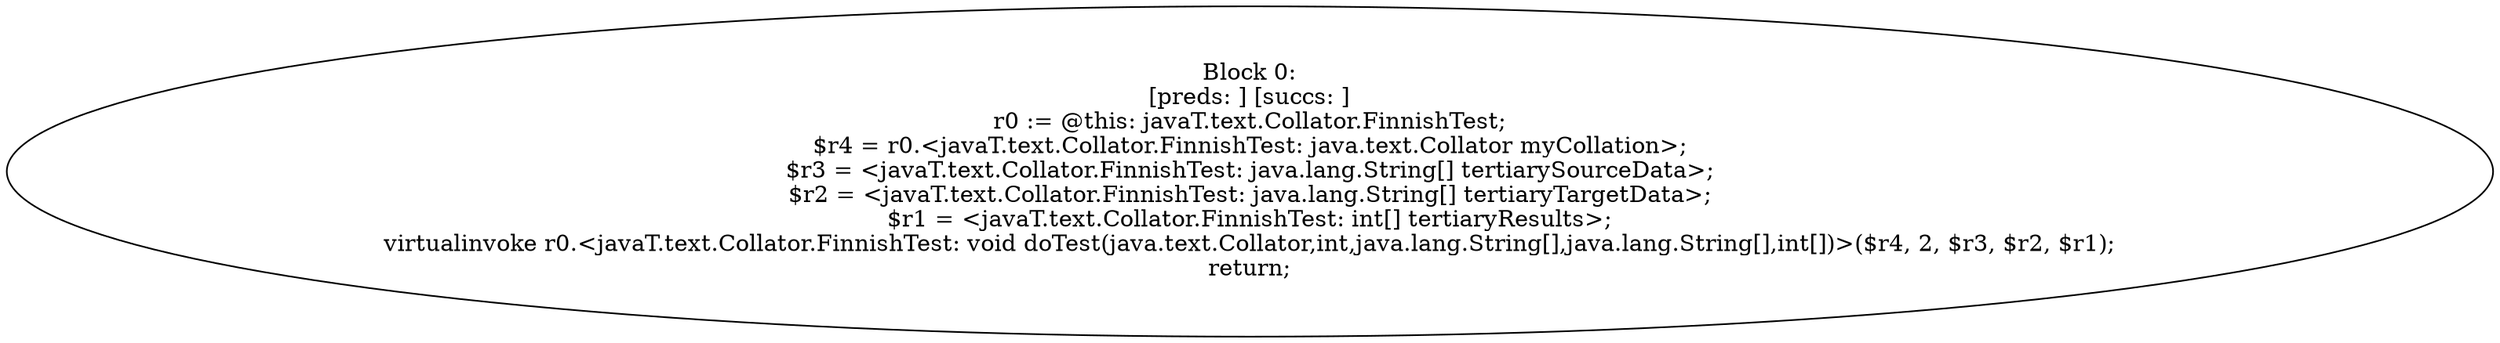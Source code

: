 digraph "unitGraph" {
    "Block 0:
[preds: ] [succs: ]
r0 := @this: javaT.text.Collator.FinnishTest;
$r4 = r0.<javaT.text.Collator.FinnishTest: java.text.Collator myCollation>;
$r3 = <javaT.text.Collator.FinnishTest: java.lang.String[] tertiarySourceData>;
$r2 = <javaT.text.Collator.FinnishTest: java.lang.String[] tertiaryTargetData>;
$r1 = <javaT.text.Collator.FinnishTest: int[] tertiaryResults>;
virtualinvoke r0.<javaT.text.Collator.FinnishTest: void doTest(java.text.Collator,int,java.lang.String[],java.lang.String[],int[])>($r4, 2, $r3, $r2, $r1);
return;
"
}
